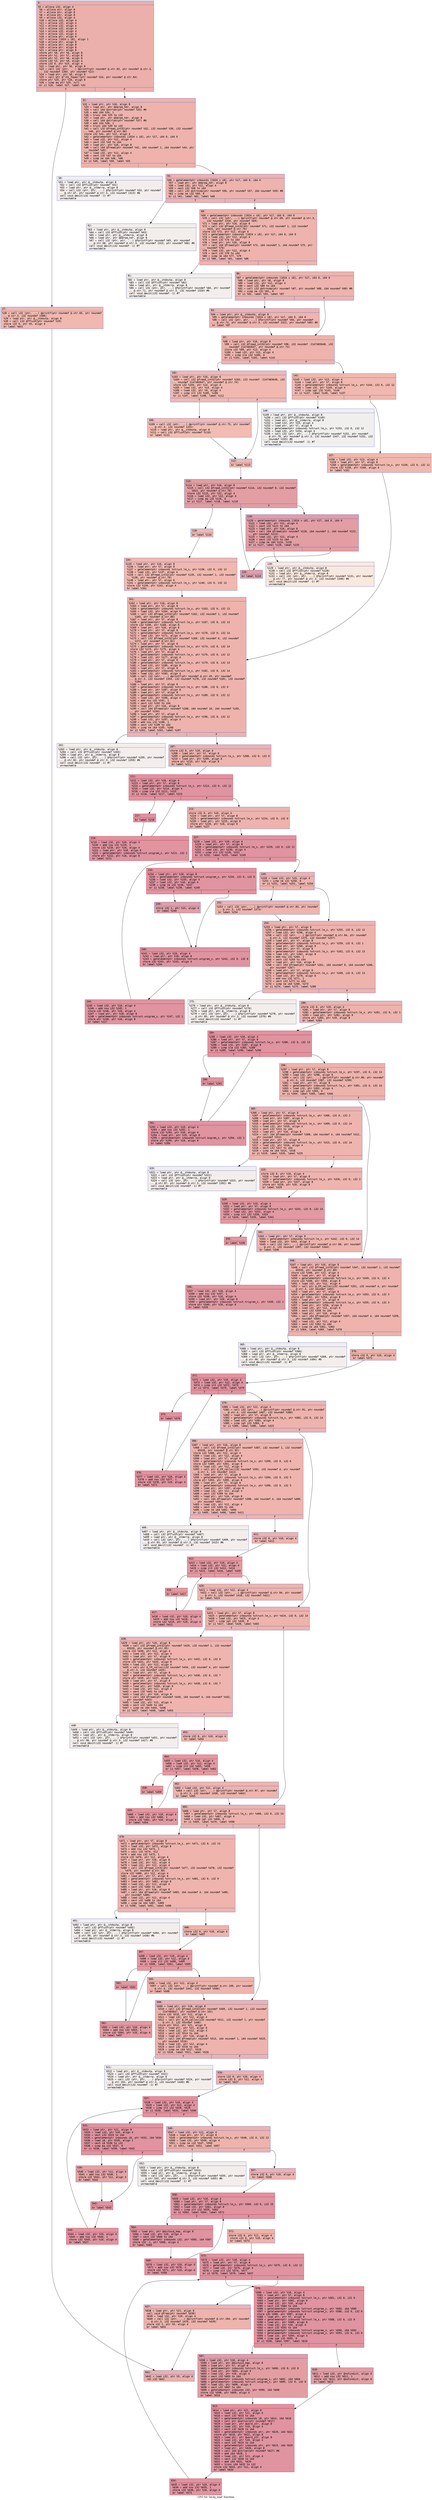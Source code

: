 digraph "CFG for 'lm3g_load' function" {
	label="CFG for 'lm3g_load' function";

	Node0x60000102f4d0 [shape=record,color="#3d50c3ff", style=filled, fillcolor="#d24b4070" fontname="Courier",label="{4:\l|  %5 = alloca i32, align 4\l  %6 = alloca ptr, align 8\l  %7 = alloca ptr, align 8\l  %8 = alloca ptr, align 8\l  %9 = alloca i32, align 4\l  %10 = alloca i32, align 4\l  %11 = alloca i32, align 4\l  %12 = alloca i32, align 4\l  %13 = alloca i32, align 4\l  %14 = alloca i32, align 4\l  %15 = alloca i32, align 4\l  %16 = alloca ptr, align 8\l  %17 = alloca [1024 x i8], align 1\l  %18 = alloca ptr, align 8\l  %19 = alloca ptr, align 8\l  %20 = alloca ptr, align 8\l  %21 = alloca ptr, align 8\l  store ptr %0, ptr %6, align 8\l  store ptr %1, ptr %7, align 8\l  store ptr %2, ptr %8, align 8\l  store i32 %3, ptr %9, align 4\l  store i32 0, ptr %15, align 4\l  %22 = load ptr, ptr %6, align 8\l  %23 = call i32 (ptr, ...) @printf(ptr noundef @.str.63, ptr noundef @.str.3,\l... i32 noundef 1303, ptr noundef %22)\l  %24 = load ptr, ptr %6, align 8\l  %25 = call ptr @\"\\01_fopen\"(ptr noundef %24, ptr noundef @.str.64)\l  store ptr %25, ptr %16, align 8\l  %26 = icmp eq ptr %25, null\l  br i1 %26, label %27, label %31\l|{<s0>T|<s1>F}}"];
	Node0x60000102f4d0:s0 -> Node0x60000102f520[tooltip="4 -> 27\nProbability 37.50%" ];
	Node0x60000102f4d0:s1 -> Node0x60000102f570[tooltip="4 -> 31\nProbability 62.50%" ];
	Node0x60000102f520 [shape=record,color="#3d50c3ff", style=filled, fillcolor="#dc5d4a70" fontname="Courier",label="{27:\l|  %28 = call i32 (ptr, ...) @printf(ptr noundef @.str.65, ptr noundef\l... @.str.3, i32 noundef 1306)\l  %29 = load ptr, ptr @__stdoutp, align 8\l  %30 = call i32 @fflush(ptr noundef %29)\l  store i32 0, ptr %5, align 4\l  br label %641\l}"];
	Node0x60000102f520 -> Node0x600001029540[tooltip="27 -> 641\nProbability 100.00%" ];
	Node0x60000102f570 [shape=record,color="#3d50c3ff", style=filled, fillcolor="#d6524470" fontname="Courier",label="{31:\l|  %32 = load ptr, ptr %16, align 8\l  %33 = load ptr, ptr @darpa_hdr, align 8\l  %34 = call i64 @strlen(ptr noundef %33) #6\l  %35 = add i64 %34, 1\l  %36 = trunc i64 %35 to i32\l  %37 = load ptr, ptr @darpa_hdr, align 8\l  %38 = call i64 @strlen(ptr noundef %37) #6\l  %39 = add i64 %38, 1\l  %40 = trunc i64 %39 to i32\l  %41 = call i32 @fread_int32(ptr noundef %32, i32 noundef %36, i32 noundef\l... %40, ptr noundef @.str.66)\l  store i32 %41, ptr %12, align 4\l  %42 = getelementptr inbounds [1024 x i8], ptr %17, i64 0, i64 0\l  %43 = load i32, ptr %12, align 4\l  %44 = sext i32 %43 to i64\l  %45 = load ptr, ptr %16, align 8\l  %46 = call i64 @fread(ptr noundef %42, i64 noundef 1, i64 noundef %44, ptr\l... noundef %45)\l  %47 = load i32, ptr %12, align 4\l  %48 = sext i32 %47 to i64\l  %49 = icmp ne i64 %46, %48\l  br i1 %49, label %50, label %55\l|{<s0>T|<s1>F}}"];
	Node0x60000102f570:s0 -> Node0x60000102f5c0[tooltip="31 -> 50\nProbability 0.00%" ];
	Node0x60000102f570:s1 -> Node0x60000102f610[tooltip="31 -> 55\nProbability 100.00%" ];
	Node0x60000102f5c0 [shape=record,color="#3d50c3ff", style=filled, fillcolor="#e5d8d170" fontname="Courier",label="{50:\l|  %51 = load ptr, ptr @__stdoutp, align 8\l  %52 = call i32 @fflush(ptr noundef %51)\l  %53 = load ptr, ptr @__stderrp, align 8\l  %54 = call i32 (ptr, ptr, ...) @fprintf(ptr noundef %53, ptr noundef\l... @.str.67, ptr noundef @.str.3, i32 noundef 1313) #6\l  call void @exit(i32 noundef -1) #7\l  unreachable\l}"];
	Node0x60000102f610 [shape=record,color="#3d50c3ff", style=filled, fillcolor="#d6524470" fontname="Courier",label="{55:\l|  %56 = getelementptr inbounds [1024 x i8], ptr %17, i64 0, i64 0\l  %57 = load ptr, ptr @darpa_hdr, align 8\l  %58 = load i32, ptr %12, align 4\l  %59 = sext i32 %58 to i64\l  %60 = call i32 @strncmp(ptr noundef %56, ptr noundef %57, i64 noundef %59) #6\l  %61 = icmp ne i32 %60, 0\l  br i1 %61, label %62, label %68\l|{<s0>T|<s1>F}}"];
	Node0x60000102f610:s0 -> Node0x60000102f660[tooltip="55 -> 62\nProbability 0.00%" ];
	Node0x60000102f610:s1 -> Node0x60000102f6b0[tooltip="55 -> 68\nProbability 100.00%" ];
	Node0x60000102f660 [shape=record,color="#3d50c3ff", style=filled, fillcolor="#e5d8d170" fontname="Courier",label="{62:\l|  %63 = load ptr, ptr @__stdoutp, align 8\l  %64 = call i32 @fflush(ptr noundef %63)\l  %65 = load ptr, ptr @__stderrp, align 8\l  %66 = load ptr, ptr @darpa_hdr, align 8\l  %67 = call i32 (ptr, ptr, ...) @fprintf(ptr noundef %65, ptr noundef\l... @.str.68, ptr noundef @.str.3, i32 noundef 1315, ptr noundef %66) #6\l  call void @exit(i32 noundef -1) #7\l  unreachable\l}"];
	Node0x60000102f6b0 [shape=record,color="#3d50c3ff", style=filled, fillcolor="#d6524470" fontname="Courier",label="{68:\l|  %69 = getelementptr inbounds [1024 x i8], ptr %17, i64 0, i64 0\l  %70 = call i32 (ptr, ...) @printf(ptr noundef @.str.69, ptr noundef @.str.3,\l... i32 noundef 1316, ptr noundef %69)\l  %71 = load ptr, ptr %16, align 8\l  %72 = call i32 @fread_int32(ptr noundef %71, i32 noundef 1, i32 noundef\l... 1023, ptr noundef @.str.70)\l  store i32 %72, ptr %12, align 4\l  %73 = getelementptr inbounds [1024 x i8], ptr %17, i64 0, i64 0\l  %74 = load i32, ptr %12, align 4\l  %75 = sext i32 %74 to i64\l  %76 = load ptr, ptr %16, align 8\l  %77 = call i64 @fread(ptr noundef %73, i64 noundef 1, i64 noundef %75, ptr\l... noundef %76)\l  %78 = load i32, ptr %12, align 4\l  %79 = sext i32 %78 to i64\l  %80 = icmp ne i64 %77, %79\l  br i1 %80, label %81, label %86\l|{<s0>T|<s1>F}}"];
	Node0x60000102f6b0:s0 -> Node0x60000102f700[tooltip="68 -> 81\nProbability 0.00%" ];
	Node0x60000102f6b0:s1 -> Node0x60000102f750[tooltip="68 -> 86\nProbability 100.00%" ];
	Node0x60000102f700 [shape=record,color="#3d50c3ff", style=filled, fillcolor="#e5d8d170" fontname="Courier",label="{81:\l|  %82 = load ptr, ptr @__stdoutp, align 8\l  %83 = call i32 @fflush(ptr noundef %82)\l  %84 = load ptr, ptr @__stderrp, align 8\l  %85 = call i32 (ptr, ptr, ...) @fprintf(ptr noundef %84, ptr noundef\l... @.str.71, ptr noundef @.str.3, i32 noundef 1320) #6\l  call void @exit(i32 noundef -1) #7\l  unreachable\l}"];
	Node0x60000102f750 [shape=record,color="#3d50c3ff", style=filled, fillcolor="#d6524470" fontname="Courier",label="{86:\l|  %87 = getelementptr inbounds [1024 x i8], ptr %17, i64 0, i64 0\l  %88 = load ptr, ptr %8, align 8\l  %89 = load i32, ptr %12, align 4\l  %90 = sext i32 %89 to i64\l  %91 = call i32 @strncmp(ptr noundef %87, ptr noundef %88, i64 noundef %90) #6\l  %92 = icmp ne i32 %91, 0\l  br i1 %92, label %93, label %97\l|{<s0>T|<s1>F}}"];
	Node0x60000102f750:s0 -> Node0x60000102f7a0[tooltip="86 -> 93\nProbability 62.50%" ];
	Node0x60000102f750:s1 -> Node0x60000102f7f0[tooltip="86 -> 97\nProbability 37.50%" ];
	Node0x60000102f7a0 [shape=record,color="#3d50c3ff", style=filled, fillcolor="#d8564670" fontname="Courier",label="{93:\l|  %94 = load ptr, ptr @__stdoutp, align 8\l  %95 = getelementptr inbounds [1024 x i8], ptr %17, i64 0, i64 0\l  %96 = call i32 (ptr, ptr, ...) @fprintf(ptr noundef %94, ptr noundef\l... @.str.72, ptr noundef @.str.3, i32 noundef 1322, ptr noundef %95) #6\l  br label %97\l}"];
	Node0x60000102f7a0 -> Node0x60000102f7f0[tooltip="93 -> 97\nProbability 100.00%" ];
	Node0x60000102f7f0 [shape=record,color="#3d50c3ff", style=filled, fillcolor="#d6524470" fontname="Courier",label="{97:\l|  %98 = load ptr, ptr %16, align 8\l  %99 = call i32 @fread_int32(ptr noundef %98, i32 noundef -2147483648, i32\l... noundef 2147483647, ptr noundef @.str.73)\l  store i32 %99, ptr %13, align 4\l  %100 = load i32, ptr %13, align 4\l  %101 = icmp sle i32 %100, 0\l  br i1 %101, label %102, label %142\l|{<s0>T|<s1>F}}"];
	Node0x60000102f7f0:s0 -> Node0x60000102f840[tooltip="97 -> 102\nProbability 50.00%" ];
	Node0x60000102f7f0:s1 -> Node0x60000102fb10[tooltip="97 -> 142\nProbability 50.00%" ];
	Node0x60000102f840 [shape=record,color="#3d50c3ff", style=filled, fillcolor="#dc5d4a70" fontname="Courier",label="{102:\l|  %103 = load ptr, ptr %16, align 8\l  %104 = call i32 @fread_int32(ptr noundef %103, i32 noundef -2147483648, i32\l... noundef 2147483647, ptr noundef @.str.74)\l  store i32 %104, ptr %14, align 4\l  %105 = load i32, ptr %14, align 4\l  %106 = load i32, ptr %9, align 4\l  %107 = icmp slt i32 %105, %106\l  br i1 %107, label %108, label %112\l|{<s0>T|<s1>F}}"];
	Node0x60000102f840:s0 -> Node0x60000102f890[tooltip="102 -> 108\nProbability 50.00%" ];
	Node0x60000102f840:s1 -> Node0x60000102f8e0[tooltip="102 -> 112\nProbability 50.00%" ];
	Node0x60000102f890 [shape=record,color="#3d50c3ff", style=filled, fillcolor="#e1675170" fontname="Courier",label="{108:\l|  %109 = call i32 (ptr, ...) @printf(ptr noundef @.str.75, ptr noundef\l... @.str.3, i32 noundef 1331)\l  %110 = load ptr, ptr @__stdoutp, align 8\l  %111 = call i32 @fflush(ptr noundef %110)\l  br label %112\l}"];
	Node0x60000102f890 -> Node0x60000102f8e0[tooltip="108 -> 112\nProbability 100.00%" ];
	Node0x60000102f8e0 [shape=record,color="#3d50c3ff", style=filled, fillcolor="#dc5d4a70" fontname="Courier",label="{112:\l|  br label %113\l}"];
	Node0x60000102f8e0 -> Node0x60000102f930[tooltip="112 -> 113\nProbability 100.00%" ];
	Node0x60000102f930 [shape=record,color="#3d50c3ff", style=filled, fillcolor="#be242e70" fontname="Courier",label="{113:\l|  %114 = load ptr, ptr %16, align 8\l  %115 = call i32 @fread_int32(ptr noundef %114, i32 noundef 0, i32 noundef\l... 1023, ptr noundef @.str.76)\l  store i32 %115, ptr %12, align 4\l  %116 = load i32, ptr %12, align 4\l  %117 = icmp eq i32 %116, 0\l  br i1 %117, label %118, label %119\l|{<s0>T|<s1>F}}"];
	Node0x60000102f930:s0 -> Node0x60000102f980[tooltip="113 -> 118\nProbability 3.12%" ];
	Node0x60000102f930:s1 -> Node0x60000102f9d0[tooltip="113 -> 119\nProbability 96.88%" ];
	Node0x60000102f980 [shape=record,color="#3d50c3ff", style=filled, fillcolor="#dc5d4a70" fontname="Courier",label="{118:\l|  br label %134\l}"];
	Node0x60000102f980 -> Node0x60000102fac0[tooltip="118 -> 134\nProbability 100.00%" ];
	Node0x60000102f9d0 [shape=record,color="#3d50c3ff", style=filled, fillcolor="#be242e70" fontname="Courier",label="{119:\l|  %120 = getelementptr inbounds [1024 x i8], ptr %17, i64 0, i64 0\l  %121 = load i32, ptr %12, align 4\l  %122 = sext i32 %121 to i64\l  %123 = load ptr, ptr %16, align 8\l  %124 = call i64 @fread(ptr noundef %120, i64 noundef 1, i64 noundef %122,\l... ptr noundef %123)\l  %125 = load i32, ptr %12, align 4\l  %126 = sext i32 %125 to i64\l  %127 = icmp ne i64 %124, %126\l  br i1 %127, label %128, label %133\l|{<s0>T|<s1>F}}"];
	Node0x60000102f9d0:s0 -> Node0x60000102fa20[tooltip="119 -> 128\nProbability 0.00%" ];
	Node0x60000102f9d0:s1 -> Node0x60000102fa70[tooltip="119 -> 133\nProbability 100.00%" ];
	Node0x60000102fa20 [shape=record,color="#3d50c3ff", style=filled, fillcolor="#f2cab570" fontname="Courier",label="{128:\l|  %129 = load ptr, ptr @__stdoutp, align 8\l  %130 = call i32 @fflush(ptr noundef %129)\l  %131 = load ptr, ptr @__stderrp, align 8\l  %132 = call i32 (ptr, ptr, ...) @fprintf(ptr noundef %131, ptr noundef\l... @.str.77, ptr noundef @.str.3, i32 noundef 1340) #6\l  call void @exit(i32 noundef -1) #7\l  unreachable\l}"];
	Node0x60000102fa70 [shape=record,color="#3d50c3ff", style=filled, fillcolor="#be242e70" fontname="Courier",label="{133:\l|  br label %113\l}"];
	Node0x60000102fa70 -> Node0x60000102f930[tooltip="133 -> 113\nProbability 100.00%" ];
	Node0x60000102fac0 [shape=record,color="#3d50c3ff", style=filled, fillcolor="#dc5d4a70" fontname="Courier",label="{134:\l|  %135 = load ptr, ptr %16, align 8\l  %136 = load ptr, ptr %7, align 8\l  %137 = getelementptr inbounds %struct.lm_s, ptr %136, i32 0, i32 12\l  %138 = load i32, ptr %137, align 4\l  %139 = call i32 @fread_int32(ptr noundef %135, i32 noundef 1, i32 noundef\l... %138, ptr noundef @.str.78)\l  %140 = load ptr, ptr %7, align 8\l  %141 = getelementptr inbounds %struct.lm_s, ptr %140, i32 0, i32 12\l  store i32 %139, ptr %141, align 4\l  br label %161\l}"];
	Node0x60000102fac0 -> Node0x60000102fc00[tooltip="134 -> 161\nProbability 100.00%" ];
	Node0x60000102fb10 [shape=record,color="#3d50c3ff", style=filled, fillcolor="#dc5d4a70" fontname="Courier",label="{142:\l|  %143 = load i32, ptr %13, align 4\l  %144 = load ptr, ptr %7, align 8\l  %145 = getelementptr inbounds %struct.lm_s, ptr %144, i32 0, i32 12\l  %146 = load i32, ptr %145, align 4\l  %147 = icmp sgt i32 %143, %146\l  br i1 %147, label %148, label %157\l|{<s0>T|<s1>F}}"];
	Node0x60000102fb10:s0 -> Node0x60000102fb60[tooltip="142 -> 148\nProbability 0.00%" ];
	Node0x60000102fb10:s1 -> Node0x60000102fbb0[tooltip="142 -> 157\nProbability 100.00%" ];
	Node0x60000102fb60 [shape=record,color="#3d50c3ff", style=filled, fillcolor="#e0dbd870" fontname="Courier",label="{148:\l|  %149 = load ptr, ptr @__stdoutp, align 8\l  %150 = call i32 @fflush(ptr noundef %149)\l  %151 = load ptr, ptr @__stderrp, align 8\l  %152 = load i32, ptr %13, align 4\l  %153 = load ptr, ptr %7, align 8\l  %154 = getelementptr inbounds %struct.lm_s, ptr %153, i32 0, i32 12\l  %155 = load i32, ptr %154, align 4\l  %156 = call i32 (ptr, ptr, ...) @fprintf(ptr noundef %151, ptr noundef\l... @.str.79, ptr noundef @.str.3, i32 noundef 1347, i32 noundef %152, i32\l... noundef %155) #6\l  call void @exit(i32 noundef -1) #7\l  unreachable\l}"];
	Node0x60000102fbb0 [shape=record,color="#3d50c3ff", style=filled, fillcolor="#dc5d4a70" fontname="Courier",label="{157:\l|  %158 = load i32, ptr %13, align 4\l  %159 = load ptr, ptr %7, align 8\l  %160 = getelementptr inbounds %struct.lm_s, ptr %159, i32 0, i32 12\l  store i32 %158, ptr %160, align 4\l  br label %161\l}"];
	Node0x60000102fbb0 -> Node0x60000102fc00[tooltip="157 -> 161\nProbability 100.00%" ];
	Node0x60000102fc00 [shape=record,color="#3d50c3ff", style=filled, fillcolor="#d6524470" fontname="Courier",label="{161:\l|  %162 = load ptr, ptr %16, align 8\l  %163 = load ptr, ptr %7, align 8\l  %164 = getelementptr inbounds %struct.lm_s, ptr %163, i32 0, i32 13\l  %165 = load i32, ptr %164, align 8\l  %166 = call i32 @fread_int32(ptr noundef %162, i32 noundef 1, i32 noundef\l... %165, ptr noundef @.str.80)\l  %167 = load ptr, ptr %7, align 8\l  %168 = getelementptr inbounds %struct.lm_s, ptr %167, i32 0, i32 13\l  store i32 %166, ptr %168, align 8\l  %169 = load ptr, ptr %16, align 8\l  %170 = load ptr, ptr %7, align 8\l  %171 = getelementptr inbounds %struct.lm_s, ptr %170, i32 0, i32 14\l  %172 = load i32, ptr %171, align 4\l  %173 = call i32 @fread_int32(ptr noundef %169, i32 noundef 0, i32 noundef\l... %172, ptr noundef @.str.81)\l  %174 = load ptr, ptr %7, align 8\l  %175 = getelementptr inbounds %struct.lm_s, ptr %174, i32 0, i32 14\l  store i32 %173, ptr %175, align 4\l  %176 = load ptr, ptr %7, align 8\l  %177 = getelementptr inbounds %struct.lm_s, ptr %176, i32 0, i32 12\l  %178 = load i32, ptr %177, align 4\l  %179 = load ptr, ptr %7, align 8\l  %180 = getelementptr inbounds %struct.lm_s, ptr %179, i32 0, i32 13\l  %181 = load i32, ptr %180, align 8\l  %182 = load ptr, ptr %7, align 8\l  %183 = getelementptr inbounds %struct.lm_s, ptr %182, i32 0, i32 14\l  %184 = load i32, ptr %183, align 4\l  %185 = call i32 (ptr, ...) @printf(ptr noundef @.str.45, ptr noundef\l... @.str.3, i32 noundef 1354, i32 noundef %178, i32 noundef %181, i32 noundef\l... %184)\l  %186 = load ptr, ptr %7, align 8\l  %187 = getelementptr inbounds %struct.lm_s, ptr %186, i32 0, i32 0\l  %188 = load ptr, ptr %187, align 8\l  %189 = load ptr, ptr %7, align 8\l  %190 = getelementptr inbounds %struct.lm_s, ptr %189, i32 0, i32 12\l  %191 = load i32, ptr %190, align 4\l  %192 = add nsw i32 %191, 1\l  %193 = sext i32 %192 to i64\l  %194 = load ptr, ptr %16, align 8\l  %195 = call i64 @fread(ptr noundef %188, i64 noundef 16, i64 noundef %193,\l... ptr noundef %194)\l  %196 = load ptr, ptr %7, align 8\l  %197 = getelementptr inbounds %struct.lm_s, ptr %196, i32 0, i32 12\l  %198 = load i32, ptr %197, align 4\l  %199 = add nsw i32 %198, 1\l  %200 = sext i32 %199 to i64\l  %201 = icmp ne i64 %195, %200\l  br i1 %201, label %202, label %207\l|{<s0>T|<s1>F}}"];
	Node0x60000102fc00:s0 -> Node0x60000102fc50[tooltip="161 -> 202\nProbability 0.00%" ];
	Node0x60000102fc00:s1 -> Node0x60000102fca0[tooltip="161 -> 207\nProbability 100.00%" ];
	Node0x60000102fc50 [shape=record,color="#3d50c3ff", style=filled, fillcolor="#e5d8d170" fontname="Courier",label="{202:\l|  %203 = load ptr, ptr @__stdoutp, align 8\l  %204 = call i32 @fflush(ptr noundef %203)\l  %205 = load ptr, ptr @__stderrp, align 8\l  %206 = call i32 (ptr, ptr, ...) @fprintf(ptr noundef %205, ptr noundef\l... @.str.82, ptr noundef @.str.3, i32 noundef 1359) #6\l  call void @exit(i32 noundef -1) #7\l  unreachable\l}"];
	Node0x60000102fca0 [shape=record,color="#3d50c3ff", style=filled, fillcolor="#d6524470" fontname="Courier",label="{207:\l|  store i32 0, ptr %10, align 4\l  %208 = load ptr, ptr %7, align 8\l  %209 = getelementptr inbounds %struct.lm_s, ptr %208, i32 0, i32 0\l  %210 = load ptr, ptr %209, align 8\l  store ptr %210, ptr %18, align 8\l  br label %211\l}"];
	Node0x60000102fca0 -> Node0x60000102fcf0[tooltip="207 -> 211\nProbability 100.00%" ];
	Node0x60000102fcf0 [shape=record,color="#b70d28ff", style=filled, fillcolor="#b70d2870" fontname="Courier",label="{211:\l|  %212 = load i32, ptr %10, align 4\l  %213 = load ptr, ptr %7, align 8\l  %214 = getelementptr inbounds %struct.lm_s, ptr %213, i32 0, i32 12\l  %215 = load i32, ptr %214, align 4\l  %216 = icmp sle i32 %212, %215\l  br i1 %216, label %217, label %223\l|{<s0>T|<s1>F}}"];
	Node0x60000102fcf0:s0 -> Node0x60000102fd40[tooltip="211 -> 217\nProbability 96.88%" ];
	Node0x60000102fcf0:s1 -> Node0x60000102fde0[tooltip="211 -> 223\nProbability 3.12%" ];
	Node0x60000102fd40 [shape=record,color="#b70d28ff", style=filled, fillcolor="#b70d2870" fontname="Courier",label="{217:\l|  br label %218\l}"];
	Node0x60000102fd40 -> Node0x60000102fd90[tooltip="217 -> 218\nProbability 100.00%" ];
	Node0x60000102fd90 [shape=record,color="#b70d28ff", style=filled, fillcolor="#b70d2870" fontname="Courier",label="{218:\l|  %219 = load i32, ptr %10, align 4\l  %220 = add nsw i32 %219, 1\l  store i32 %220, ptr %10, align 4\l  %221 = load ptr, ptr %18, align 8\l  %222 = getelementptr inbounds %struct.unigram_s, ptr %221, i32 1\l  store ptr %222, ptr %18, align 8\l  br label %211\l}"];
	Node0x60000102fd90 -> Node0x60000102fcf0[tooltip="218 -> 211\nProbability 100.00%" ];
	Node0x60000102fde0 [shape=record,color="#3d50c3ff", style=filled, fillcolor="#d6524470" fontname="Courier",label="{223:\l|  store i32 0, ptr %10, align 4\l  %224 = load ptr, ptr %7, align 8\l  %225 = getelementptr inbounds %struct.lm_s, ptr %224, i32 0, i32 0\l  %226 = load ptr, ptr %225, align 8\l  store ptr %226, ptr %18, align 8\l  br label %227\l}"];
	Node0x60000102fde0 -> Node0x60000102fe30[tooltip="223 -> 227\nProbability 100.00%" ];
	Node0x60000102fe30 [shape=record,color="#b70d28ff", style=filled, fillcolor="#b70d2870" fontname="Courier",label="{227:\l|  %228 = load i32, ptr %10, align 4\l  %229 = load ptr, ptr %7, align 8\l  %230 = getelementptr inbounds %struct.lm_s, ptr %229, i32 0, i32 12\l  %231 = load i32, ptr %230, align 4\l  %232 = icmp slt i32 %228, %231\l  br i1 %232, label %233, label %249\l|{<s0>T|<s1>F}}"];
	Node0x60000102fe30:s0 -> Node0x60000102fe80[tooltip="227 -> 233\nProbability 96.88%" ];
	Node0x60000102fe30:s1 -> Node0x600001028000[tooltip="227 -> 249\nProbability 3.12%" ];
	Node0x60000102fe80 [shape=record,color="#b70d28ff", style=filled, fillcolor="#b70d2870" fontname="Courier",label="{233:\l|  %234 = load ptr, ptr %18, align 8\l  %235 = getelementptr inbounds %struct.unigram_s, ptr %234, i32 0, i32 0\l  %236 = load i32, ptr %235, align 4\l  %237 = load i32, ptr %10, align 4\l  %238 = icmp ne i32 %236, %237\l  br i1 %238, label %239, label %240\l|{<s0>T|<s1>F}}"];
	Node0x60000102fe80:s0 -> Node0x60000102fed0[tooltip="233 -> 239\nProbability 50.00%" ];
	Node0x60000102fe80:s1 -> Node0x60000102ff20[tooltip="233 -> 240\nProbability 50.00%" ];
	Node0x60000102fed0 [shape=record,color="#3d50c3ff", style=filled, fillcolor="#be242e70" fontname="Courier",label="{239:\l|  store i32 1, ptr %15, align 4\l  br label %240\l}"];
	Node0x60000102fed0 -> Node0x60000102ff20[tooltip="239 -> 240\nProbability 100.00%" ];
	Node0x60000102ff20 [shape=record,color="#b70d28ff", style=filled, fillcolor="#b70d2870" fontname="Courier",label="{240:\l|  %241 = load i32, ptr %10, align 4\l  %242 = load ptr, ptr %18, align 8\l  %243 = getelementptr inbounds %struct.unigram_s, ptr %242, i32 0, i32 0\l  store i32 %241, ptr %243, align 4\l  br label %244\l}"];
	Node0x60000102ff20 -> Node0x60000102ff70[tooltip="240 -> 244\nProbability 100.00%" ];
	Node0x60000102ff70 [shape=record,color="#b70d28ff", style=filled, fillcolor="#b70d2870" fontname="Courier",label="{244:\l|  %245 = load i32, ptr %10, align 4\l  %246 = add nsw i32 %245, 1\l  store i32 %246, ptr %10, align 4\l  %247 = load ptr, ptr %18, align 8\l  %248 = getelementptr inbounds %struct.unigram_s, ptr %247, i32 1\l  store ptr %248, ptr %18, align 8\l  br label %227\l}"];
	Node0x60000102ff70 -> Node0x60000102fe30[tooltip="244 -> 227\nProbability 100.00%" ];
	Node0x600001028000 [shape=record,color="#3d50c3ff", style=filled, fillcolor="#d6524470" fontname="Courier",label="{249:\l|  %250 = load i32, ptr %15, align 4\l  %251 = icmp ne i32 %250, 0\l  br i1 %251, label %252, label %254\l|{<s0>T|<s1>F}}"];
	Node0x600001028000:s0 -> Node0x600001028050[tooltip="249 -> 252\nProbability 62.50%" ];
	Node0x600001028000:s1 -> Node0x6000010280a0[tooltip="249 -> 254\nProbability 37.50%" ];
	Node0x600001028050 [shape=record,color="#3d50c3ff", style=filled, fillcolor="#d8564670" fontname="Courier",label="{252:\l|  %253 = call i32 (ptr, ...) @printf(ptr noundef @.str.83, ptr noundef\l... @.str.3, i32 noundef 1373)\l  br label %254\l}"];
	Node0x600001028050 -> Node0x6000010280a0[tooltip="252 -> 254\nProbability 100.00%" ];
	Node0x6000010280a0 [shape=record,color="#3d50c3ff", style=filled, fillcolor="#d6524470" fontname="Courier",label="{254:\l|  %255 = load ptr, ptr %7, align 8\l  %256 = getelementptr inbounds %struct.lm_s, ptr %255, i32 0, i32 12\l  %257 = load i32, ptr %256, align 4\l  %258 = call i32 (ptr, ...) @printf(ptr noundef @.str.84, ptr noundef\l... @.str.3, i32 noundef 1375, i32 noundef %257)\l  %259 = load ptr, ptr %7, align 8\l  %260 = getelementptr inbounds %struct.lm_s, ptr %259, i32 0, i32 1\l  %261 = load ptr, ptr %260, align 8\l  %262 = load ptr, ptr %7, align 8\l  %263 = getelementptr inbounds %struct.lm_s, ptr %262, i32 0, i32 13\l  %264 = load i32, ptr %263, align 8\l  %265 = add nsw i32 %264, 1\l  %266 = sext i32 %265 to i64\l  %267 = load ptr, ptr %16, align 8\l  %268 = call i64 @fread(ptr noundef %261, i64 noundef 8, i64 noundef %266,\l... ptr noundef %267)\l  %269 = load ptr, ptr %7, align 8\l  %270 = getelementptr inbounds %struct.lm_s, ptr %269, i32 0, i32 13\l  %271 = load i32, ptr %270, align 8\l  %272 = add nsw i32 %271, 1\l  %273 = sext i32 %272 to i64\l  %274 = icmp ne i64 %268, %273\l  br i1 %274, label %275, label %280\l|{<s0>T|<s1>F}}"];
	Node0x6000010280a0:s0 -> Node0x6000010280f0[tooltip="254 -> 275\nProbability 0.00%" ];
	Node0x6000010280a0:s1 -> Node0x600001028140[tooltip="254 -> 280\nProbability 100.00%" ];
	Node0x6000010280f0 [shape=record,color="#3d50c3ff", style=filled, fillcolor="#e5d8d170" fontname="Courier",label="{275:\l|  %276 = load ptr, ptr @__stdoutp, align 8\l  %277 = call i32 @fflush(ptr noundef %276)\l  %278 = load ptr, ptr @__stderrp, align 8\l  %279 = call i32 (ptr, ptr, ...) @fprintf(ptr noundef %278, ptr noundef\l... @.str.85, ptr noundef @.str.3, i32 noundef 1379) #6\l  call void @exit(i32 noundef -1) #7\l  unreachable\l}"];
	Node0x600001028140 [shape=record,color="#3d50c3ff", style=filled, fillcolor="#d6524470" fontname="Courier",label="{280:\l|  store i32 0, ptr %10, align 4\l  %281 = load ptr, ptr %7, align 8\l  %282 = getelementptr inbounds %struct.lm_s, ptr %281, i32 0, i32 1\l  %283 = load ptr, ptr %282, align 8\l  store ptr %283, ptr %19, align 8\l  br label %284\l}"];
	Node0x600001028140 -> Node0x600001028190[tooltip="280 -> 284\nProbability 100.00%" ];
	Node0x600001028190 [shape=record,color="#b70d28ff", style=filled, fillcolor="#b70d2870" fontname="Courier",label="{284:\l|  %285 = load i32, ptr %10, align 4\l  %286 = load ptr, ptr %7, align 8\l  %287 = getelementptr inbounds %struct.lm_s, ptr %286, i32 0, i32 13\l  %288 = load i32, ptr %287, align 8\l  %289 = icmp sle i32 %285, %288\l  br i1 %289, label %290, label %296\l|{<s0>T|<s1>F}}"];
	Node0x600001028190:s0 -> Node0x6000010281e0[tooltip="284 -> 290\nProbability 96.88%" ];
	Node0x600001028190:s1 -> Node0x600001028280[tooltip="284 -> 296\nProbability 3.12%" ];
	Node0x6000010281e0 [shape=record,color="#b70d28ff", style=filled, fillcolor="#b70d2870" fontname="Courier",label="{290:\l|  br label %291\l}"];
	Node0x6000010281e0 -> Node0x600001028230[tooltip="290 -> 291\nProbability 100.00%" ];
	Node0x600001028230 [shape=record,color="#b70d28ff", style=filled, fillcolor="#b70d2870" fontname="Courier",label="{291:\l|  %292 = load i32, ptr %10, align 4\l  %293 = add nsw i32 %292, 1\l  store i32 %293, ptr %10, align 4\l  %294 = load ptr, ptr %19, align 8\l  %295 = getelementptr inbounds %struct.bigram_s, ptr %294, i32 1\l  store ptr %295, ptr %19, align 8\l  br label %284\l}"];
	Node0x600001028230 -> Node0x600001028190[tooltip="291 -> 284\nProbability 100.00%" ];
	Node0x600001028280 [shape=record,color="#3d50c3ff", style=filled, fillcolor="#d6524470" fontname="Courier",label="{296:\l|  %297 = load ptr, ptr %7, align 8\l  %298 = getelementptr inbounds %struct.lm_s, ptr %297, i32 0, i32 13\l  %299 = load i32, ptr %298, align 8\l  %300 = call i32 (ptr, ...) @printf(ptr noundef @.str.86, ptr noundef\l... @.str.3, i32 noundef 1387, i32 noundef %299)\l  %301 = load ptr, ptr %7, align 8\l  %302 = getelementptr inbounds %struct.lm_s, ptr %301, i32 0, i32 14\l  %303 = load i32, ptr %302, align 4\l  %304 = icmp sgt i32 %303, 0\l  br i1 %304, label %305, label %346\l|{<s0>T|<s1>F}}"];
	Node0x600001028280:s0 -> Node0x6000010282d0[tooltip="296 -> 305\nProbability 62.50%" ];
	Node0x600001028280:s1 -> Node0x600001028500[tooltip="296 -> 346\nProbability 37.50%" ];
	Node0x6000010282d0 [shape=record,color="#3d50c3ff", style=filled, fillcolor="#d8564670" fontname="Courier",label="{305:\l|  %306 = load ptr, ptr %7, align 8\l  %307 = getelementptr inbounds %struct.lm_s, ptr %306, i32 0, i32 2\l  %308 = load ptr, ptr %307, align 8\l  %309 = load ptr, ptr %7, align 8\l  %310 = getelementptr inbounds %struct.lm_s, ptr %309, i32 0, i32 14\l  %311 = load i32, ptr %310, align 4\l  %312 = sext i32 %311 to i64\l  %313 = load ptr, ptr %16, align 8\l  %314 = call i64 @fread(ptr noundef %308, i64 noundef 4, i64 noundef %312,\l... ptr noundef %313)\l  %315 = load ptr, ptr %7, align 8\l  %316 = getelementptr inbounds %struct.lm_s, ptr %315, i32 0, i32 14\l  %317 = load i32, ptr %316, align 4\l  %318 = sext i32 %317 to i64\l  %319 = icmp ne i64 %314, %318\l  br i1 %319, label %320, label %325\l|{<s0>T|<s1>F}}"];
	Node0x6000010282d0:s0 -> Node0x600001028320[tooltip="305 -> 320\nProbability 0.00%" ];
	Node0x6000010282d0:s1 -> Node0x600001028370[tooltip="305 -> 325\nProbability 100.00%" ];
	Node0x600001028320 [shape=record,color="#3d50c3ff", style=filled, fillcolor="#e3d9d370" fontname="Courier",label="{320:\l|  %321 = load ptr, ptr @__stdoutp, align 8\l  %322 = call i32 @fflush(ptr noundef %321)\l  %323 = load ptr, ptr @__stderrp, align 8\l  %324 = call i32 (ptr, ptr, ...) @fprintf(ptr noundef %323, ptr noundef\l... @.str.87, ptr noundef @.str.3, i32 noundef 1392) #6\l  call void @exit(i32 noundef -1) #7\l  unreachable\l}"];
	Node0x600001028370 [shape=record,color="#3d50c3ff", style=filled, fillcolor="#d8564670" fontname="Courier",label="{325:\l|  store i32 0, ptr %10, align 4\l  %326 = load ptr, ptr %7, align 8\l  %327 = getelementptr inbounds %struct.lm_s, ptr %326, i32 0, i32 2\l  %328 = load ptr, ptr %327, align 8\l  store ptr %328, ptr %20, align 8\l  br label %329\l}"];
	Node0x600001028370 -> Node0x6000010283c0[tooltip="325 -> 329\nProbability 100.00%" ];
	Node0x6000010283c0 [shape=record,color="#b70d28ff", style=filled, fillcolor="#bb1b2c70" fontname="Courier",label="{329:\l|  %330 = load i32, ptr %10, align 4\l  %331 = load ptr, ptr %7, align 8\l  %332 = getelementptr inbounds %struct.lm_s, ptr %331, i32 0, i32 14\l  %333 = load i32, ptr %332, align 4\l  %334 = icmp slt i32 %330, %333\l  br i1 %334, label %335, label %341\l|{<s0>T|<s1>F}}"];
	Node0x6000010283c0:s0 -> Node0x600001028410[tooltip="329 -> 335\nProbability 96.88%" ];
	Node0x6000010283c0:s1 -> Node0x6000010284b0[tooltip="329 -> 341\nProbability 3.12%" ];
	Node0x600001028410 [shape=record,color="#b70d28ff", style=filled, fillcolor="#bb1b2c70" fontname="Courier",label="{335:\l|  br label %336\l}"];
	Node0x600001028410 -> Node0x600001028460[tooltip="335 -> 336\nProbability 100.00%" ];
	Node0x600001028460 [shape=record,color="#b70d28ff", style=filled, fillcolor="#bb1b2c70" fontname="Courier",label="{336:\l|  %337 = load i32, ptr %10, align 4\l  %338 = add nsw i32 %337, 1\l  store i32 %338, ptr %10, align 4\l  %339 = load ptr, ptr %20, align 8\l  %340 = getelementptr inbounds %struct.trigram_s, ptr %339, i32 1\l  store ptr %340, ptr %20, align 8\l  br label %329\l}"];
	Node0x600001028460 -> Node0x6000010283c0[tooltip="336 -> 329\nProbability 100.00%" ];
	Node0x6000010284b0 [shape=record,color="#3d50c3ff", style=filled, fillcolor="#d8564670" fontname="Courier",label="{341:\l|  %342 = load ptr, ptr %7, align 8\l  %343 = getelementptr inbounds %struct.lm_s, ptr %342, i32 0, i32 14\l  %344 = load i32, ptr %343, align 4\l  %345 = call i32 (ptr, ...) @printf(ptr noundef @.str.88, ptr noundef\l... @.str.3, i32 noundef 1397, i32 noundef %344)\l  br label %346\l}"];
	Node0x6000010284b0 -> Node0x600001028500[tooltip="341 -> 346\nProbability 100.00%" ];
	Node0x600001028500 [shape=record,color="#3d50c3ff", style=filled, fillcolor="#d6524470" fontname="Courier",label="{346:\l|  %347 = load ptr, ptr %16, align 8\l  %348 = call i32 @fread_int32(ptr noundef %347, i32 noundef 1, i32 noundef\l... 65535, ptr noundef @.str.89)\l  store i32 %348, ptr %12, align 4\l  %349 = load ptr, ptr %7, align 8\l  %350 = getelementptr inbounds %struct.lm_s, ptr %349, i32 0, i32 4\l  store i32 %348, ptr %350, align 8\l  %351 = load i32, ptr %12, align 4\l  %352 = call ptr @_CM_calloc(i32 noundef %351, i32 noundef 4, ptr noundef\l... @.str.3, i32 noundef 1402)\l  %353 = load ptr, ptr %7, align 8\l  %354 = getelementptr inbounds %struct.lm_s, ptr %353, i32 0, i32 3\l  store ptr %352, ptr %354, align 8\l  %355 = load ptr, ptr %7, align 8\l  %356 = getelementptr inbounds %struct.lm_s, ptr %355, i32 0, i32 3\l  %357 = load ptr, ptr %356, align 8\l  %358 = load i32, ptr %12, align 4\l  %359 = sext i32 %358 to i64\l  %360 = load ptr, ptr %16, align 8\l  %361 = call i64 @fread(ptr noundef %357, i64 noundef 4, i64 noundef %359,\l... ptr noundef %360)\l  %362 = load i32, ptr %12, align 4\l  %363 = sext i32 %362 to i64\l  %364 = icmp ne i64 %361, %363\l  br i1 %364, label %365, label %370\l|{<s0>T|<s1>F}}"];
	Node0x600001028500:s0 -> Node0x600001028550[tooltip="346 -> 365\nProbability 0.00%" ];
	Node0x600001028500:s1 -> Node0x6000010285a0[tooltip="346 -> 370\nProbability 100.00%" ];
	Node0x600001028550 [shape=record,color="#3d50c3ff", style=filled, fillcolor="#e5d8d170" fontname="Courier",label="{365:\l|  %366 = load ptr, ptr @__stdoutp, align 8\l  %367 = call i32 @fflush(ptr noundef %366)\l  %368 = load ptr, ptr @__stderrp, align 8\l  %369 = call i32 (ptr, ptr, ...) @fprintf(ptr noundef %368, ptr noundef\l... @.str.90, ptr noundef @.str.3, i32 noundef 1404) #6\l  call void @exit(i32 noundef -1) #7\l  unreachable\l}"];
	Node0x6000010285a0 [shape=record,color="#3d50c3ff", style=filled, fillcolor="#d6524470" fontname="Courier",label="{370:\l|  store i32 0, ptr %10, align 4\l  br label %371\l}"];
	Node0x6000010285a0 -> Node0x6000010285f0[tooltip="370 -> 371\nProbability 100.00%" ];
	Node0x6000010285f0 [shape=record,color="#b70d28ff", style=filled, fillcolor="#b70d2870" fontname="Courier",label="{371:\l|  %372 = load i32, ptr %10, align 4\l  %373 = load i32, ptr %12, align 4\l  %374 = icmp slt i32 %372, %373\l  br i1 %374, label %375, label %379\l|{<s0>T|<s1>F}}"];
	Node0x6000010285f0:s0 -> Node0x600001028640[tooltip="371 -> 375\nProbability 96.88%" ];
	Node0x6000010285f0:s1 -> Node0x6000010286e0[tooltip="371 -> 379\nProbability 3.12%" ];
	Node0x600001028640 [shape=record,color="#b70d28ff", style=filled, fillcolor="#b70d2870" fontname="Courier",label="{375:\l|  br label %376\l}"];
	Node0x600001028640 -> Node0x600001028690[tooltip="375 -> 376\nProbability 100.00%" ];
	Node0x600001028690 [shape=record,color="#b70d28ff", style=filled, fillcolor="#b70d2870" fontname="Courier",label="{376:\l|  %377 = load i32, ptr %10, align 4\l  %378 = add nsw i32 %377, 1\l  store i32 %378, ptr %10, align 4\l  br label %371\l}"];
	Node0x600001028690 -> Node0x6000010285f0[tooltip="376 -> 371\nProbability 100.00%" ];
	Node0x6000010286e0 [shape=record,color="#3d50c3ff", style=filled, fillcolor="#d6524470" fontname="Courier",label="{379:\l|  %380 = load i32, ptr %12, align 4\l  %381 = call i32 (ptr, ...) @printf(ptr noundef @.str.91, ptr noundef\l... @.str.3, i32 noundef 1407, i32 noundef %380)\l  %382 = load ptr, ptr %7, align 8\l  %383 = getelementptr inbounds %struct.lm_s, ptr %382, i32 0, i32 14\l  %384 = load i32, ptr %383, align 4\l  %385 = icmp sgt i32 %384, 0\l  br i1 %385, label %386, label %423\l|{<s0>T|<s1>F}}"];
	Node0x6000010286e0:s0 -> Node0x600001028730[tooltip="379 -> 386\nProbability 62.50%" ];
	Node0x6000010286e0:s1 -> Node0x600001028960[tooltip="379 -> 423\nProbability 37.50%" ];
	Node0x600001028730 [shape=record,color="#3d50c3ff", style=filled, fillcolor="#d8564670" fontname="Courier",label="{386:\l|  %387 = load ptr, ptr %16, align 8\l  %388 = call i32 @fread_int32(ptr noundef %387, i32 noundef 1, i32 noundef\l... 65535, ptr noundef @.str.92)\l  store i32 %388, ptr %12, align 4\l  %389 = load i32, ptr %12, align 4\l  %390 = load ptr, ptr %7, align 8\l  %391 = getelementptr inbounds %struct.lm_s, ptr %390, i32 0, i32 6\l  store i32 %389, ptr %391, align 8\l  %392 = load i32, ptr %12, align 4\l  %393 = call ptr @_CM_calloc(i32 noundef %392, i32 noundef 4, ptr noundef\l... @.str.3, i32 noundef 1413)\l  %394 = load ptr, ptr %7, align 8\l  %395 = getelementptr inbounds %struct.lm_s, ptr %394, i32 0, i32 5\l  store ptr %393, ptr %395, align 8\l  %396 = load ptr, ptr %7, align 8\l  %397 = getelementptr inbounds %struct.lm_s, ptr %396, i32 0, i32 5\l  %398 = load ptr, ptr %397, align 8\l  %399 = load i32, ptr %12, align 4\l  %400 = sext i32 %399 to i64\l  %401 = load ptr, ptr %16, align 8\l  %402 = call i64 @fread(ptr noundef %398, i64 noundef 4, i64 noundef %400,\l... ptr noundef %401)\l  %403 = load i32, ptr %12, align 4\l  %404 = sext i32 %403 to i64\l  %405 = icmp ne i64 %402, %404\l  br i1 %405, label %406, label %411\l|{<s0>T|<s1>F}}"];
	Node0x600001028730:s0 -> Node0x600001028780[tooltip="386 -> 406\nProbability 0.00%" ];
	Node0x600001028730:s1 -> Node0x6000010287d0[tooltip="386 -> 411\nProbability 100.00%" ];
	Node0x600001028780 [shape=record,color="#3d50c3ff", style=filled, fillcolor="#e3d9d370" fontname="Courier",label="{406:\l|  %407 = load ptr, ptr @__stdoutp, align 8\l  %408 = call i32 @fflush(ptr noundef %407)\l  %409 = load ptr, ptr @__stderrp, align 8\l  %410 = call i32 (ptr, ptr, ...) @fprintf(ptr noundef %409, ptr noundef\l... @.str.93, ptr noundef @.str.3, i32 noundef 1415) #6\l  call void @exit(i32 noundef -1) #7\l  unreachable\l}"];
	Node0x6000010287d0 [shape=record,color="#3d50c3ff", style=filled, fillcolor="#d8564670" fontname="Courier",label="{411:\l|  store i32 0, ptr %10, align 4\l  br label %412\l}"];
	Node0x6000010287d0 -> Node0x600001028820[tooltip="411 -> 412\nProbability 100.00%" ];
	Node0x600001028820 [shape=record,color="#b70d28ff", style=filled, fillcolor="#bb1b2c70" fontname="Courier",label="{412:\l|  %413 = load i32, ptr %10, align 4\l  %414 = load i32, ptr %12, align 4\l  %415 = icmp slt i32 %413, %414\l  br i1 %415, label %416, label %420\l|{<s0>T|<s1>F}}"];
	Node0x600001028820:s0 -> Node0x600001028870[tooltip="412 -> 416\nProbability 96.88%" ];
	Node0x600001028820:s1 -> Node0x600001028910[tooltip="412 -> 420\nProbability 3.12%" ];
	Node0x600001028870 [shape=record,color="#b70d28ff", style=filled, fillcolor="#bb1b2c70" fontname="Courier",label="{416:\l|  br label %417\l}"];
	Node0x600001028870 -> Node0x6000010288c0[tooltip="416 -> 417\nProbability 100.00%" ];
	Node0x6000010288c0 [shape=record,color="#b70d28ff", style=filled, fillcolor="#bb1b2c70" fontname="Courier",label="{417:\l|  %418 = load i32, ptr %10, align 4\l  %419 = add nsw i32 %418, 1\l  store i32 %419, ptr %10, align 4\l  br label %412\l}"];
	Node0x6000010288c0 -> Node0x600001028820[tooltip="417 -> 412\nProbability 100.00%" ];
	Node0x600001028910 [shape=record,color="#3d50c3ff", style=filled, fillcolor="#d8564670" fontname="Courier",label="{420:\l|  %421 = load i32, ptr %12, align 4\l  %422 = call i32 (ptr, ...) @printf(ptr noundef @.str.94, ptr noundef\l... @.str.3, i32 noundef 1418, i32 noundef %421)\l  br label %423\l}"];
	Node0x600001028910 -> Node0x600001028960[tooltip="420 -> 423\nProbability 100.00%" ];
	Node0x600001028960 [shape=record,color="#3d50c3ff", style=filled, fillcolor="#d6524470" fontname="Courier",label="{423:\l|  %424 = load ptr, ptr %7, align 8\l  %425 = getelementptr inbounds %struct.lm_s, ptr %424, i32 0, i32 14\l  %426 = load i32, ptr %425, align 4\l  %427 = icmp sgt i32 %426, 0\l  br i1 %427, label %428, label %465\l|{<s0>T|<s1>F}}"];
	Node0x600001028960:s0 -> Node0x6000010289b0[tooltip="423 -> 428\nProbability 62.50%" ];
	Node0x600001028960:s1 -> Node0x600001028be0[tooltip="423 -> 465\nProbability 37.50%" ];
	Node0x6000010289b0 [shape=record,color="#3d50c3ff", style=filled, fillcolor="#d8564670" fontname="Courier",label="{428:\l|  %429 = load ptr, ptr %16, align 8\l  %430 = call i32 @fread_int32(ptr noundef %429, i32 noundef 1, i32 noundef\l... 65535, ptr noundef @.str.95)\l  store i32 %430, ptr %12, align 4\l  %431 = load i32, ptr %12, align 4\l  %432 = load ptr, ptr %7, align 8\l  %433 = getelementptr inbounds %struct.lm_s, ptr %432, i32 0, i32 8\l  store i32 %431, ptr %433, align 8\l  %434 = load i32, ptr %12, align 4\l  %435 = call ptr @_CM_calloc(i32 noundef %434, i32 noundef 4, ptr noundef\l... @.str.3, i32 noundef 1425)\l  %436 = load ptr, ptr %7, align 8\l  %437 = getelementptr inbounds %struct.lm_s, ptr %436, i32 0, i32 7\l  store ptr %435, ptr %437, align 8\l  %438 = load ptr, ptr %7, align 8\l  %439 = getelementptr inbounds %struct.lm_s, ptr %438, i32 0, i32 7\l  %440 = load ptr, ptr %439, align 8\l  %441 = load i32, ptr %12, align 4\l  %442 = sext i32 %441 to i64\l  %443 = load ptr, ptr %16, align 8\l  %444 = call i64 @fread(ptr noundef %440, i64 noundef 4, i64 noundef %442,\l... ptr noundef %443)\l  %445 = load i32, ptr %12, align 4\l  %446 = sext i32 %445 to i64\l  %447 = icmp ne i64 %444, %446\l  br i1 %447, label %448, label %453\l|{<s0>T|<s1>F}}"];
	Node0x6000010289b0:s0 -> Node0x600001028a00[tooltip="428 -> 448\nProbability 0.00%" ];
	Node0x6000010289b0:s1 -> Node0x600001028a50[tooltip="428 -> 453\nProbability 100.00%" ];
	Node0x600001028a00 [shape=record,color="#3d50c3ff", style=filled, fillcolor="#e3d9d370" fontname="Courier",label="{448:\l|  %449 = load ptr, ptr @__stdoutp, align 8\l  %450 = call i32 @fflush(ptr noundef %449)\l  %451 = load ptr, ptr @__stderrp, align 8\l  %452 = call i32 (ptr, ptr, ...) @fprintf(ptr noundef %451, ptr noundef\l... @.str.96, ptr noundef @.str.3, i32 noundef 1427) #6\l  call void @exit(i32 noundef -1) #7\l  unreachable\l}"];
	Node0x600001028a50 [shape=record,color="#3d50c3ff", style=filled, fillcolor="#d8564670" fontname="Courier",label="{453:\l|  store i32 0, ptr %10, align 4\l  br label %454\l}"];
	Node0x600001028a50 -> Node0x600001028aa0[tooltip="453 -> 454\nProbability 100.00%" ];
	Node0x600001028aa0 [shape=record,color="#b70d28ff", style=filled, fillcolor="#bb1b2c70" fontname="Courier",label="{454:\l|  %455 = load i32, ptr %10, align 4\l  %456 = load i32, ptr %12, align 4\l  %457 = icmp slt i32 %455, %456\l  br i1 %457, label %458, label %462\l|{<s0>T|<s1>F}}"];
	Node0x600001028aa0:s0 -> Node0x600001028af0[tooltip="454 -> 458\nProbability 96.88%" ];
	Node0x600001028aa0:s1 -> Node0x600001028b90[tooltip="454 -> 462\nProbability 3.12%" ];
	Node0x600001028af0 [shape=record,color="#b70d28ff", style=filled, fillcolor="#bb1b2c70" fontname="Courier",label="{458:\l|  br label %459\l}"];
	Node0x600001028af0 -> Node0x600001028b40[tooltip="458 -> 459\nProbability 100.00%" ];
	Node0x600001028b40 [shape=record,color="#b70d28ff", style=filled, fillcolor="#bb1b2c70" fontname="Courier",label="{459:\l|  %460 = load i32, ptr %10, align 4\l  %461 = add nsw i32 %460, 1\l  store i32 %461, ptr %10, align 4\l  br label %454\l}"];
	Node0x600001028b40 -> Node0x600001028aa0[tooltip="459 -> 454\nProbability 100.00%" ];
	Node0x600001028b90 [shape=record,color="#3d50c3ff", style=filled, fillcolor="#d8564670" fontname="Courier",label="{462:\l|  %463 = load i32, ptr %12, align 4\l  %464 = call i32 (ptr, ...) @printf(ptr noundef @.str.97, ptr noundef\l... @.str.3, i32 noundef 1430, i32 noundef %463)\l  br label %465\l}"];
	Node0x600001028b90 -> Node0x600001028be0[tooltip="462 -> 465\nProbability 100.00%" ];
	Node0x600001028be0 [shape=record,color="#3d50c3ff", style=filled, fillcolor="#d6524470" fontname="Courier",label="{465:\l|  %466 = load ptr, ptr %7, align 8\l  %467 = getelementptr inbounds %struct.lm_s, ptr %466, i32 0, i32 14\l  %468 = load i32, ptr %467, align 4\l  %469 = icmp sgt i32 %468, 0\l  br i1 %469, label %470, label %508\l|{<s0>T|<s1>F}}"];
	Node0x600001028be0:s0 -> Node0x600001028c30[tooltip="465 -> 470\nProbability 62.50%" ];
	Node0x600001028be0:s1 -> Node0x600001028e60[tooltip="465 -> 508\nProbability 37.50%" ];
	Node0x600001028c30 [shape=record,color="#3d50c3ff", style=filled, fillcolor="#d8564670" fontname="Courier",label="{470:\l|  %471 = load ptr, ptr %7, align 8\l  %472 = getelementptr inbounds %struct.lm_s, ptr %471, i32 0, i32 13\l  %473 = load i32, ptr %472, align 8\l  %474 = add nsw i32 %473, 1\l  %475 = sdiv i32 %474, 512\l  %476 = add nsw i32 %475, 1\l  store i32 %476, ptr %12, align 4\l  %477 = load ptr, ptr %16, align 8\l  %478 = load i32, ptr %12, align 4\l  %479 = load i32, ptr %12, align 4\l  %480 = call i32 @fread_int32(ptr noundef %477, i32 noundef %478, i32 noundef\l... %479, ptr noundef @.str.98)\l  store i32 %480, ptr %12, align 4\l  %481 = load ptr, ptr %7, align 8\l  %482 = getelementptr inbounds %struct.lm_s, ptr %481, i32 0, i32 9\l  %483 = load ptr, ptr %482, align 8\l  %484 = load i32, ptr %12, align 4\l  %485 = sext i32 %484 to i64\l  %486 = load ptr, ptr %16, align 8\l  %487 = call i64 @fread(ptr noundef %483, i64 noundef 4, i64 noundef %485,\l... ptr noundef %486)\l  %488 = load i32, ptr %12, align 4\l  %489 = sext i32 %488 to i64\l  %490 = icmp ne i64 %487, %489\l  br i1 %490, label %491, label %496\l|{<s0>T|<s1>F}}"];
	Node0x600001028c30:s0 -> Node0x600001028c80[tooltip="470 -> 491\nProbability 0.00%" ];
	Node0x600001028c30:s1 -> Node0x600001028cd0[tooltip="470 -> 496\nProbability 100.00%" ];
	Node0x600001028c80 [shape=record,color="#3d50c3ff", style=filled, fillcolor="#e3d9d370" fontname="Courier",label="{491:\l|  %492 = load ptr, ptr @__stdoutp, align 8\l  %493 = call i32 @fflush(ptr noundef %492)\l  %494 = load ptr, ptr @__stderrp, align 8\l  %495 = call i32 (ptr, ptr, ...) @fprintf(ptr noundef %494, ptr noundef\l... @.str.99, ptr noundef @.str.3, i32 noundef 1438) #6\l  call void @exit(i32 noundef -1) #7\l  unreachable\l}"];
	Node0x600001028cd0 [shape=record,color="#3d50c3ff", style=filled, fillcolor="#d8564670" fontname="Courier",label="{496:\l|  store i32 0, ptr %10, align 4\l  br label %497\l}"];
	Node0x600001028cd0 -> Node0x600001028d20[tooltip="496 -> 497\nProbability 100.00%" ];
	Node0x600001028d20 [shape=record,color="#b70d28ff", style=filled, fillcolor="#bb1b2c70" fontname="Courier",label="{497:\l|  %498 = load i32, ptr %10, align 4\l  %499 = load i32, ptr %12, align 4\l  %500 = icmp slt i32 %498, %499\l  br i1 %500, label %501, label %505\l|{<s0>T|<s1>F}}"];
	Node0x600001028d20:s0 -> Node0x600001028d70[tooltip="497 -> 501\nProbability 96.88%" ];
	Node0x600001028d20:s1 -> Node0x600001028e10[tooltip="497 -> 505\nProbability 3.12%" ];
	Node0x600001028d70 [shape=record,color="#b70d28ff", style=filled, fillcolor="#bb1b2c70" fontname="Courier",label="{501:\l|  br label %502\l}"];
	Node0x600001028d70 -> Node0x600001028dc0[tooltip="501 -> 502\nProbability 100.00%" ];
	Node0x600001028dc0 [shape=record,color="#b70d28ff", style=filled, fillcolor="#bb1b2c70" fontname="Courier",label="{502:\l|  %503 = load i32, ptr %10, align 4\l  %504 = add nsw i32 %503, 1\l  store i32 %504, ptr %10, align 4\l  br label %497\l}"];
	Node0x600001028dc0 -> Node0x600001028d20[tooltip="502 -> 497\nProbability 100.00%" ];
	Node0x600001028e10 [shape=record,color="#3d50c3ff", style=filled, fillcolor="#d8564670" fontname="Courier",label="{505:\l|  %506 = load i32, ptr %12, align 4\l  %507 = call i32 (ptr, ...) @printf(ptr noundef @.str.100, ptr noundef\l... @.str.3, i32 noundef 1441, i32 noundef %506)\l  br label %508\l}"];
	Node0x600001028e10 -> Node0x600001028e60[tooltip="505 -> 508\nProbability 100.00%" ];
	Node0x600001028e60 [shape=record,color="#3d50c3ff", style=filled, fillcolor="#d6524470" fontname="Courier",label="{508:\l|  %509 = load ptr, ptr %16, align 8\l  %510 = call i32 @fread_int32(ptr noundef %509, i32 noundef 1, i32 noundef\l... 2147483647, ptr noundef @.str.101)\l  store i32 %510, ptr %12, align 4\l  %511 = load i32, ptr %12, align 4\l  %512 = call ptr @_CM_calloc(i32 noundef %511, i32 noundef 1, ptr noundef\l... @.str.3, i32 noundef 1446)\l  store ptr %512, ptr %21, align 8\l  %513 = load ptr, ptr %21, align 8\l  %514 = load i32, ptr %12, align 4\l  %515 = sext i32 %514 to i64\l  %516 = load ptr, ptr %16, align 8\l  %517 = call i64 @fread(ptr noundef %513, i64 noundef 1, i64 noundef %515,\l... ptr noundef %516)\l  %518 = load i32, ptr %12, align 4\l  %519 = sext i32 %518 to i64\l  %520 = icmp ne i64 %517, %519\l  br i1 %520, label %521, label %526\l|{<s0>T|<s1>F}}"];
	Node0x600001028e60:s0 -> Node0x600001028eb0[tooltip="508 -> 521\nProbability 0.00%" ];
	Node0x600001028e60:s1 -> Node0x600001028f00[tooltip="508 -> 526\nProbability 100.00%" ];
	Node0x600001028eb0 [shape=record,color="#3d50c3ff", style=filled, fillcolor="#e5d8d170" fontname="Courier",label="{521:\l|  %522 = load ptr, ptr @__stdoutp, align 8\l  %523 = call i32 @fflush(ptr noundef %522)\l  %524 = load ptr, ptr @__stderrp, align 8\l  %525 = call i32 (ptr, ptr, ...) @fprintf(ptr noundef %524, ptr noundef\l... @.str.102, ptr noundef @.str.3, i32 noundef 1448) #6\l  call void @exit(i32 noundef -1) #7\l  unreachable\l}"];
	Node0x600001028f00 [shape=record,color="#3d50c3ff", style=filled, fillcolor="#d6524470" fontname="Courier",label="{526:\l|  store i32 0, ptr %10, align 4\l  store i32 0, ptr %11, align 4\l  br label %527\l}"];
	Node0x600001028f00 -> Node0x600001028f50[tooltip="526 -> 527\nProbability 100.00%" ];
	Node0x600001028f50 [shape=record,color="#b70d28ff", style=filled, fillcolor="#b70d2870" fontname="Courier",label="{527:\l|  %528 = load i32, ptr %10, align 4\l  %529 = load i32, ptr %12, align 4\l  %530 = icmp slt i32 %528, %529\l  br i1 %530, label %531, label %546\l|{<s0>T|<s1>F}}"];
	Node0x600001028f50:s0 -> Node0x600001028fa0[tooltip="527 -> 531\nProbability 96.88%" ];
	Node0x600001028f50:s1 -> Node0x6000010290e0[tooltip="527 -> 546\nProbability 3.12%" ];
	Node0x600001028fa0 [shape=record,color="#b70d28ff", style=filled, fillcolor="#b70d2870" fontname="Courier",label="{531:\l|  %532 = load ptr, ptr %21, align 8\l  %533 = load i32, ptr %10, align 4\l  %534 = sext i32 %533 to i64\l  %535 = getelementptr inbounds i8, ptr %532, i64 %534\l  %536 = load i8, ptr %535, align 1\l  %537 = sext i8 %536 to i32\l  %538 = icmp eq i32 %537, 0\l  br i1 %538, label %539, label %542\l|{<s0>T|<s1>F}}"];
	Node0x600001028fa0:s0 -> Node0x600001028ff0[tooltip="531 -> 539\nProbability 37.50%" ];
	Node0x600001028fa0:s1 -> Node0x600001029040[tooltip="531 -> 542\nProbability 62.50%" ];
	Node0x600001028ff0 [shape=record,color="#3d50c3ff", style=filled, fillcolor="#c32e3170" fontname="Courier",label="{539:\l|  %540 = load i32, ptr %11, align 4\l  %541 = add nsw i32 %540, 1\l  store i32 %541, ptr %11, align 4\l  br label %542\l}"];
	Node0x600001028ff0 -> Node0x600001029040[tooltip="539 -> 542\nProbability 100.00%" ];
	Node0x600001029040 [shape=record,color="#b70d28ff", style=filled, fillcolor="#b70d2870" fontname="Courier",label="{542:\l|  br label %543\l}"];
	Node0x600001029040 -> Node0x600001029090[tooltip="542 -> 543\nProbability 100.00%" ];
	Node0x600001029090 [shape=record,color="#b70d28ff", style=filled, fillcolor="#b70d2870" fontname="Courier",label="{543:\l|  %544 = load i32, ptr %10, align 4\l  %545 = add nsw i32 %544, 1\l  store i32 %545, ptr %10, align 4\l  br label %527\l}"];
	Node0x600001029090 -> Node0x600001028f50[tooltip="543 -> 527\nProbability 100.00%" ];
	Node0x6000010290e0 [shape=record,color="#3d50c3ff", style=filled, fillcolor="#d6524470" fontname="Courier",label="{546:\l|  %547 = load i32, ptr %11, align 4\l  %548 = load ptr, ptr %7, align 8\l  %549 = getelementptr inbounds %struct.lm_s, ptr %548, i32 0, i32 12\l  %550 = load i32, ptr %549, align 4\l  %551 = icmp ne i32 %547, %550\l  br i1 %551, label %552, label %557\l|{<s0>T|<s1>F}}"];
	Node0x6000010290e0:s0 -> Node0x600001029130[tooltip="546 -> 552\nProbability 0.00%" ];
	Node0x6000010290e0:s1 -> Node0x600001029180[tooltip="546 -> 557\nProbability 100.00%" ];
	Node0x600001029130 [shape=record,color="#3d50c3ff", style=filled, fillcolor="#e5d8d170" fontname="Courier",label="{552:\l|  %553 = load ptr, ptr @__stdoutp, align 8\l  %554 = call i32 @fflush(ptr noundef %553)\l  %555 = load ptr, ptr @__stderrp, align 8\l  %556 = call i32 (ptr, ptr, ...) @fprintf(ptr noundef %555, ptr noundef\l... @.str.103, ptr noundef @.str.3, i32 noundef 1455) #6\l  call void @exit(i32 noundef -1) #7\l  unreachable\l}"];
	Node0x600001029180 [shape=record,color="#3d50c3ff", style=filled, fillcolor="#d6524470" fontname="Courier",label="{557:\l|  store i32 0, ptr %10, align 4\l  br label %558\l}"];
	Node0x600001029180 -> Node0x6000010291d0[tooltip="557 -> 558\nProbability 100.00%" ];
	Node0x6000010291d0 [shape=record,color="#b70d28ff", style=filled, fillcolor="#b70d2870" fontname="Courier",label="{558:\l|  %559 = load i32, ptr %10, align 4\l  %560 = load ptr, ptr %7, align 8\l  %561 = getelementptr inbounds %struct.lm_s, ptr %560, i32 0, i32 15\l  %562 = load i32, ptr %561, align 8\l  %563 = icmp slt i32 %559, %562\l  br i1 %563, label %564, label %572\l|{<s0>T|<s1>F}}"];
	Node0x6000010291d0:s0 -> Node0x600001029220[tooltip="558 -> 564\nProbability 96.88%" ];
	Node0x6000010291d0:s1 -> Node0x6000010292c0[tooltip="558 -> 572\nProbability 3.12%" ];
	Node0x600001029220 [shape=record,color="#b70d28ff", style=filled, fillcolor="#b70d2870" fontname="Courier",label="{564:\l|  %565 = load ptr, ptr @dictwid_map, align 8\l  %566 = load i32, ptr %10, align 4\l  %567 = sext i32 %566 to i64\l  %568 = getelementptr inbounds i32, ptr %565, i64 %567\l  store i32 -1, ptr %568, align 4\l  br label %569\l}"];
	Node0x600001029220 -> Node0x600001029270[tooltip="564 -> 569\nProbability 100.00%" ];
	Node0x600001029270 [shape=record,color="#b70d28ff", style=filled, fillcolor="#b70d2870" fontname="Courier",label="{569:\l|  %570 = load i32, ptr %10, align 4\l  %571 = add nsw i32 %570, 1\l  store i32 %571, ptr %10, align 4\l  br label %558\l}"];
	Node0x600001029270 -> Node0x6000010291d0[tooltip="569 -> 558\nProbability 100.00%" ];
	Node0x6000010292c0 [shape=record,color="#3d50c3ff", style=filled, fillcolor="#d6524470" fontname="Courier",label="{572:\l|  store i32 0, ptr %11, align 4\l  store i32 0, ptr %10, align 4\l  br label %573\l}"];
	Node0x6000010292c0 -> Node0x600001029310[tooltip="572 -> 573\nProbability 100.00%" ];
	Node0x600001029310 [shape=record,color="#b70d28ff", style=filled, fillcolor="#b70d2870" fontname="Courier",label="{573:\l|  %574 = load i32, ptr %10, align 4\l  %575 = load ptr, ptr %7, align 8\l  %576 = getelementptr inbounds %struct.lm_s, ptr %575, i32 0, i32 12\l  %577 = load i32, ptr %576, align 4\l  %578 = icmp slt i32 %574, %577\l  br i1 %578, label %579, label %637\l|{<s0>T|<s1>F}}"];
	Node0x600001029310:s0 -> Node0x600001029360[tooltip="573 -> 579\nProbability 96.88%" ];
	Node0x600001029310:s1 -> Node0x6000010294f0[tooltip="573 -> 637\nProbability 3.12%" ];
	Node0x600001029360 [shape=record,color="#b70d28ff", style=filled, fillcolor="#b70d2870" fontname="Courier",label="{579:\l|  %580 = load i32, ptr %10, align 4\l  %581 = load ptr, ptr %7, align 8\l  %582 = getelementptr inbounds %struct.lm_s, ptr %581, i32 0, i32 0\l  %583 = load ptr, ptr %582, align 8\l  %584 = load i32, ptr %10, align 4\l  %585 = sext i32 %584 to i64\l  %586 = getelementptr inbounds %struct.unigram_s, ptr %583, i64 %585\l  %587 = getelementptr inbounds %struct.unigram_s, ptr %586, i32 0, i32 0\l  store i32 %580, ptr %587, align 4\l  %588 = load ptr, ptr %7, align 8\l  %589 = getelementptr inbounds %struct.lm_s, ptr %588, i32 0, i32 0\l  %590 = load ptr, ptr %589, align 8\l  %591 = load i32, ptr %10, align 4\l  %592 = sext i32 %591 to i64\l  %593 = getelementptr inbounds %struct.unigram_s, ptr %590, i64 %592\l  %594 = getelementptr inbounds %struct.unigram_s, ptr %593, i32 0, i32 0\l  %595 = load i32, ptr %594, align 4\l  %596 = icmp sge i32 %595, 0\l  br i1 %596, label %597, label %610\l|{<s0>T|<s1>F}}"];
	Node0x600001029360:s0 -> Node0x6000010293b0[tooltip="579 -> 597\nProbability 50.00%" ];
	Node0x600001029360:s1 -> Node0x600001029400[tooltip="579 -> 610\nProbability 50.00%" ];
	Node0x6000010293b0 [shape=record,color="#3d50c3ff", style=filled, fillcolor="#be242e70" fontname="Courier",label="{597:\l|  %598 = load i32, ptr %10, align 4\l  %599 = load ptr, ptr @dictwid_map, align 8\l  %600 = load ptr, ptr %7, align 8\l  %601 = getelementptr inbounds %struct.lm_s, ptr %600, i32 0, i32 0\l  %602 = load ptr, ptr %601, align 8\l  %603 = load i32, ptr %10, align 4\l  %604 = sext i32 %603 to i64\l  %605 = getelementptr inbounds %struct.unigram_s, ptr %602, i64 %604\l  %606 = getelementptr inbounds %struct.unigram_s, ptr %605, i32 0, i32 0\l  %607 = load i32, ptr %606, align 4\l  %608 = sext i32 %607 to i64\l  %609 = getelementptr inbounds i32, ptr %599, i64 %608\l  store i32 %598, ptr %609, align 4\l  br label %613\l}"];
	Node0x6000010293b0 -> Node0x600001029450[tooltip="597 -> 613\nProbability 100.00%" ];
	Node0x600001029400 [shape=record,color="#3d50c3ff", style=filled, fillcolor="#be242e70" fontname="Courier",label="{610:\l|  %611 = load i32, ptr @notindict, align 4\l  %612 = add nsw i32 %611, 1\l  store i32 %612, ptr @notindict, align 4\l  br label %613\l}"];
	Node0x600001029400 -> Node0x600001029450[tooltip="610 -> 613\nProbability 100.00%" ];
	Node0x600001029450 [shape=record,color="#b70d28ff", style=filled, fillcolor="#b70d2870" fontname="Courier",label="{613:\l|  %614 = load ptr, ptr %21, align 8\l  %615 = load i32, ptr %11, align 4\l  %616 = sext i32 %615 to i64\l  %617 = getelementptr inbounds i8, ptr %614, i64 %616\l  %618 = call ptr @salloc(ptr noundef %617)\l  %619 = load ptr, ptr @word_str, align 8\l  %620 = load i32, ptr %10, align 4\l  %621 = sext i32 %620 to i64\l  %622 = getelementptr inbounds ptr, ptr %619, i64 %621\l  store ptr %618, ptr %622, align 8\l  %623 = load ptr, ptr @word_str, align 8\l  %624 = load i32, ptr %10, align 4\l  %625 = sext i32 %624 to i64\l  %626 = getelementptr inbounds ptr, ptr %623, i64 %625\l  %627 = load ptr, ptr %626, align 8\l  %628 = call i64 @strlen(ptr noundef %627) #6\l  %629 = add i64 %628, 1\l  %630 = load i32, ptr %11, align 4\l  %631 = sext i32 %630 to i64\l  %632 = add i64 %631, %629\l  %633 = trunc i64 %632 to i32\l  store i32 %633, ptr %11, align 4\l  br label %634\l}"];
	Node0x600001029450 -> Node0x6000010294a0[tooltip="613 -> 634\nProbability 100.00%" ];
	Node0x6000010294a0 [shape=record,color="#b70d28ff", style=filled, fillcolor="#b70d2870" fontname="Courier",label="{634:\l|  %635 = load i32, ptr %10, align 4\l  %636 = add nsw i32 %635, 1\l  store i32 %636, ptr %10, align 4\l  br label %573\l}"];
	Node0x6000010294a0 -> Node0x600001029310[tooltip="634 -> 573\nProbability 100.00%" ];
	Node0x6000010294f0 [shape=record,color="#3d50c3ff", style=filled, fillcolor="#d6524470" fontname="Courier",label="{637:\l|  %638 = load ptr, ptr %21, align 8\l  call void @free(ptr noundef %638)\l  %639 = load i32, ptr %10, align 4\l  %640 = call i32 (ptr, ...) @printf(ptr noundef @.str.104, ptr noundef\l... @.str.3, i32 noundef 1476, i32 noundef %639)\l  store i32 1, ptr %5, align 4\l  br label %641\l}"];
	Node0x6000010294f0 -> Node0x600001029540[tooltip="637 -> 641\nProbability 100.00%" ];
	Node0x600001029540 [shape=record,color="#3d50c3ff", style=filled, fillcolor="#d24b4070" fontname="Courier",label="{641:\l|  %642 = load i32, ptr %5, align 4\l  ret i32 %642\l}"];
}
